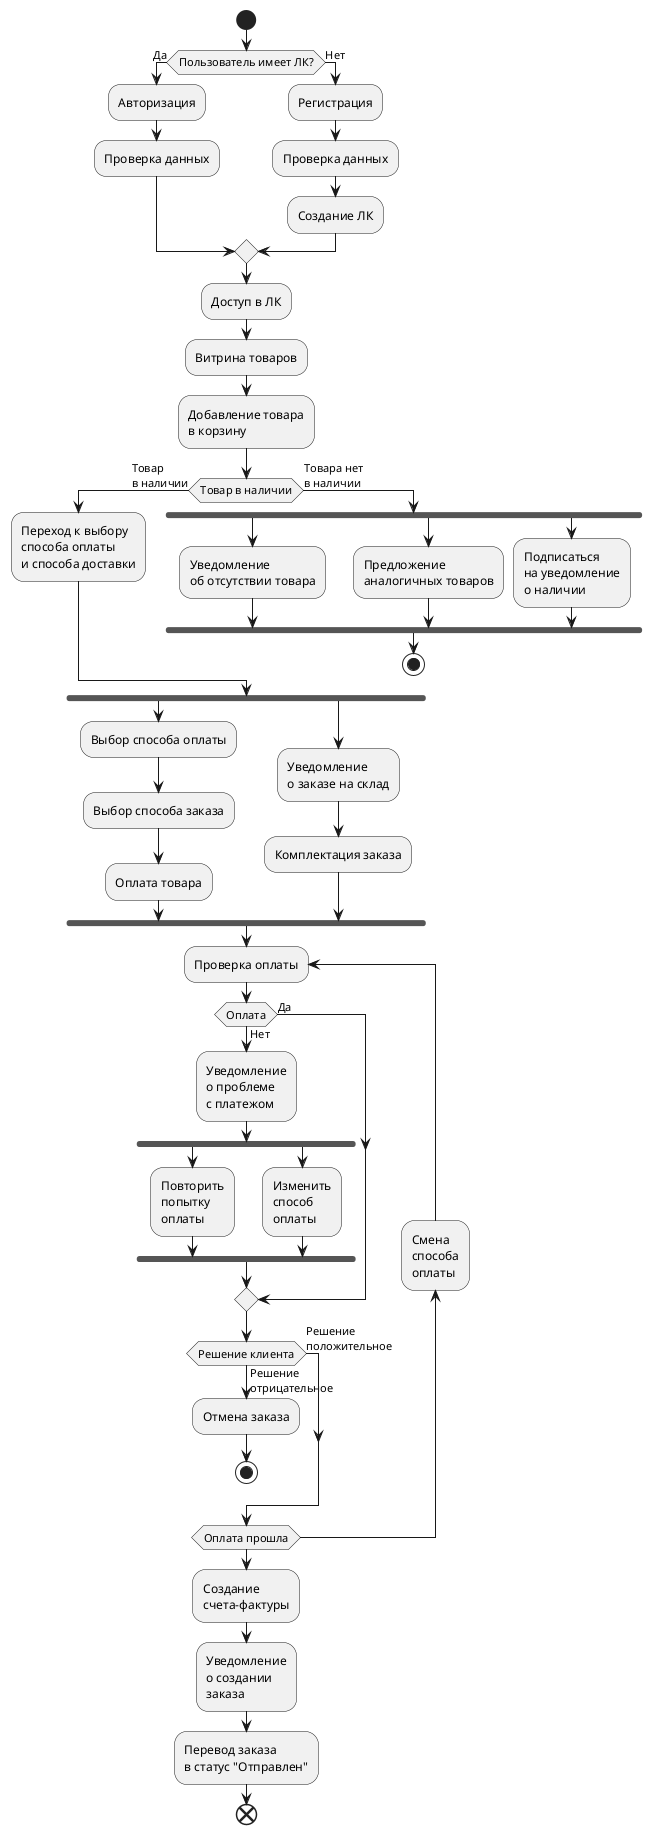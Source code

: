 @startumlname Упражение and_xor
start
if (Пользователь имеет ЛК?) then (Да)
    :Авторизация;
    :Проверка данных;
else (Нет)
    :Регистрация;
    :Проверка данных;
    :Создание ЛК;
endif
:Доступ в ЛК;
:Витрина товаров;
:Добавление товара\nв корзину;
if (Товар в наличии) then (Товар\nв наличии)
    :Переход к выбору\nспособа оплаты\nи способа доставки;
else (Товара нет\nв наличии)
    fork
        :Уведомление\nоб отсутствии товара;
    fork again
        :Предложение\nаналогичных товаров;
    fork again
        :Подписаться\nна уведомление\nо наличии;
    end fork
    stop
endif
fork
    :Выбор способа оплаты;
    :Выбор способа заказа;
    :Оплата товара;
fork again
    :Уведомление\nо заказе на склад;
    :Комплектация заказа;
end fork
repeat :Проверка оплаты;
    if (Оплата) then (Да)
        
    else (Нет)
        :Уведомление\nо проблеме\nс платежом;
        fork
            :Повторить\nпопытку\nоплаты;
        fork again
            :Изменить\nспособ\nоплаты;
        end fork
    endif
    if (Решение клиента) then (Решение\nположительное)
        
    else (Решение\nотрицательное)
        :Отмена заказа;
        stop
    endif
backward :Смена\nспособа\nоплаты;
repeat while (Оплата прошла)
:Создание\nсчета-фактуры;
:Уведомление\nо создании\nзаказа;
:Перевод заказа\nв статус "Отправлен";
end
@enduml


